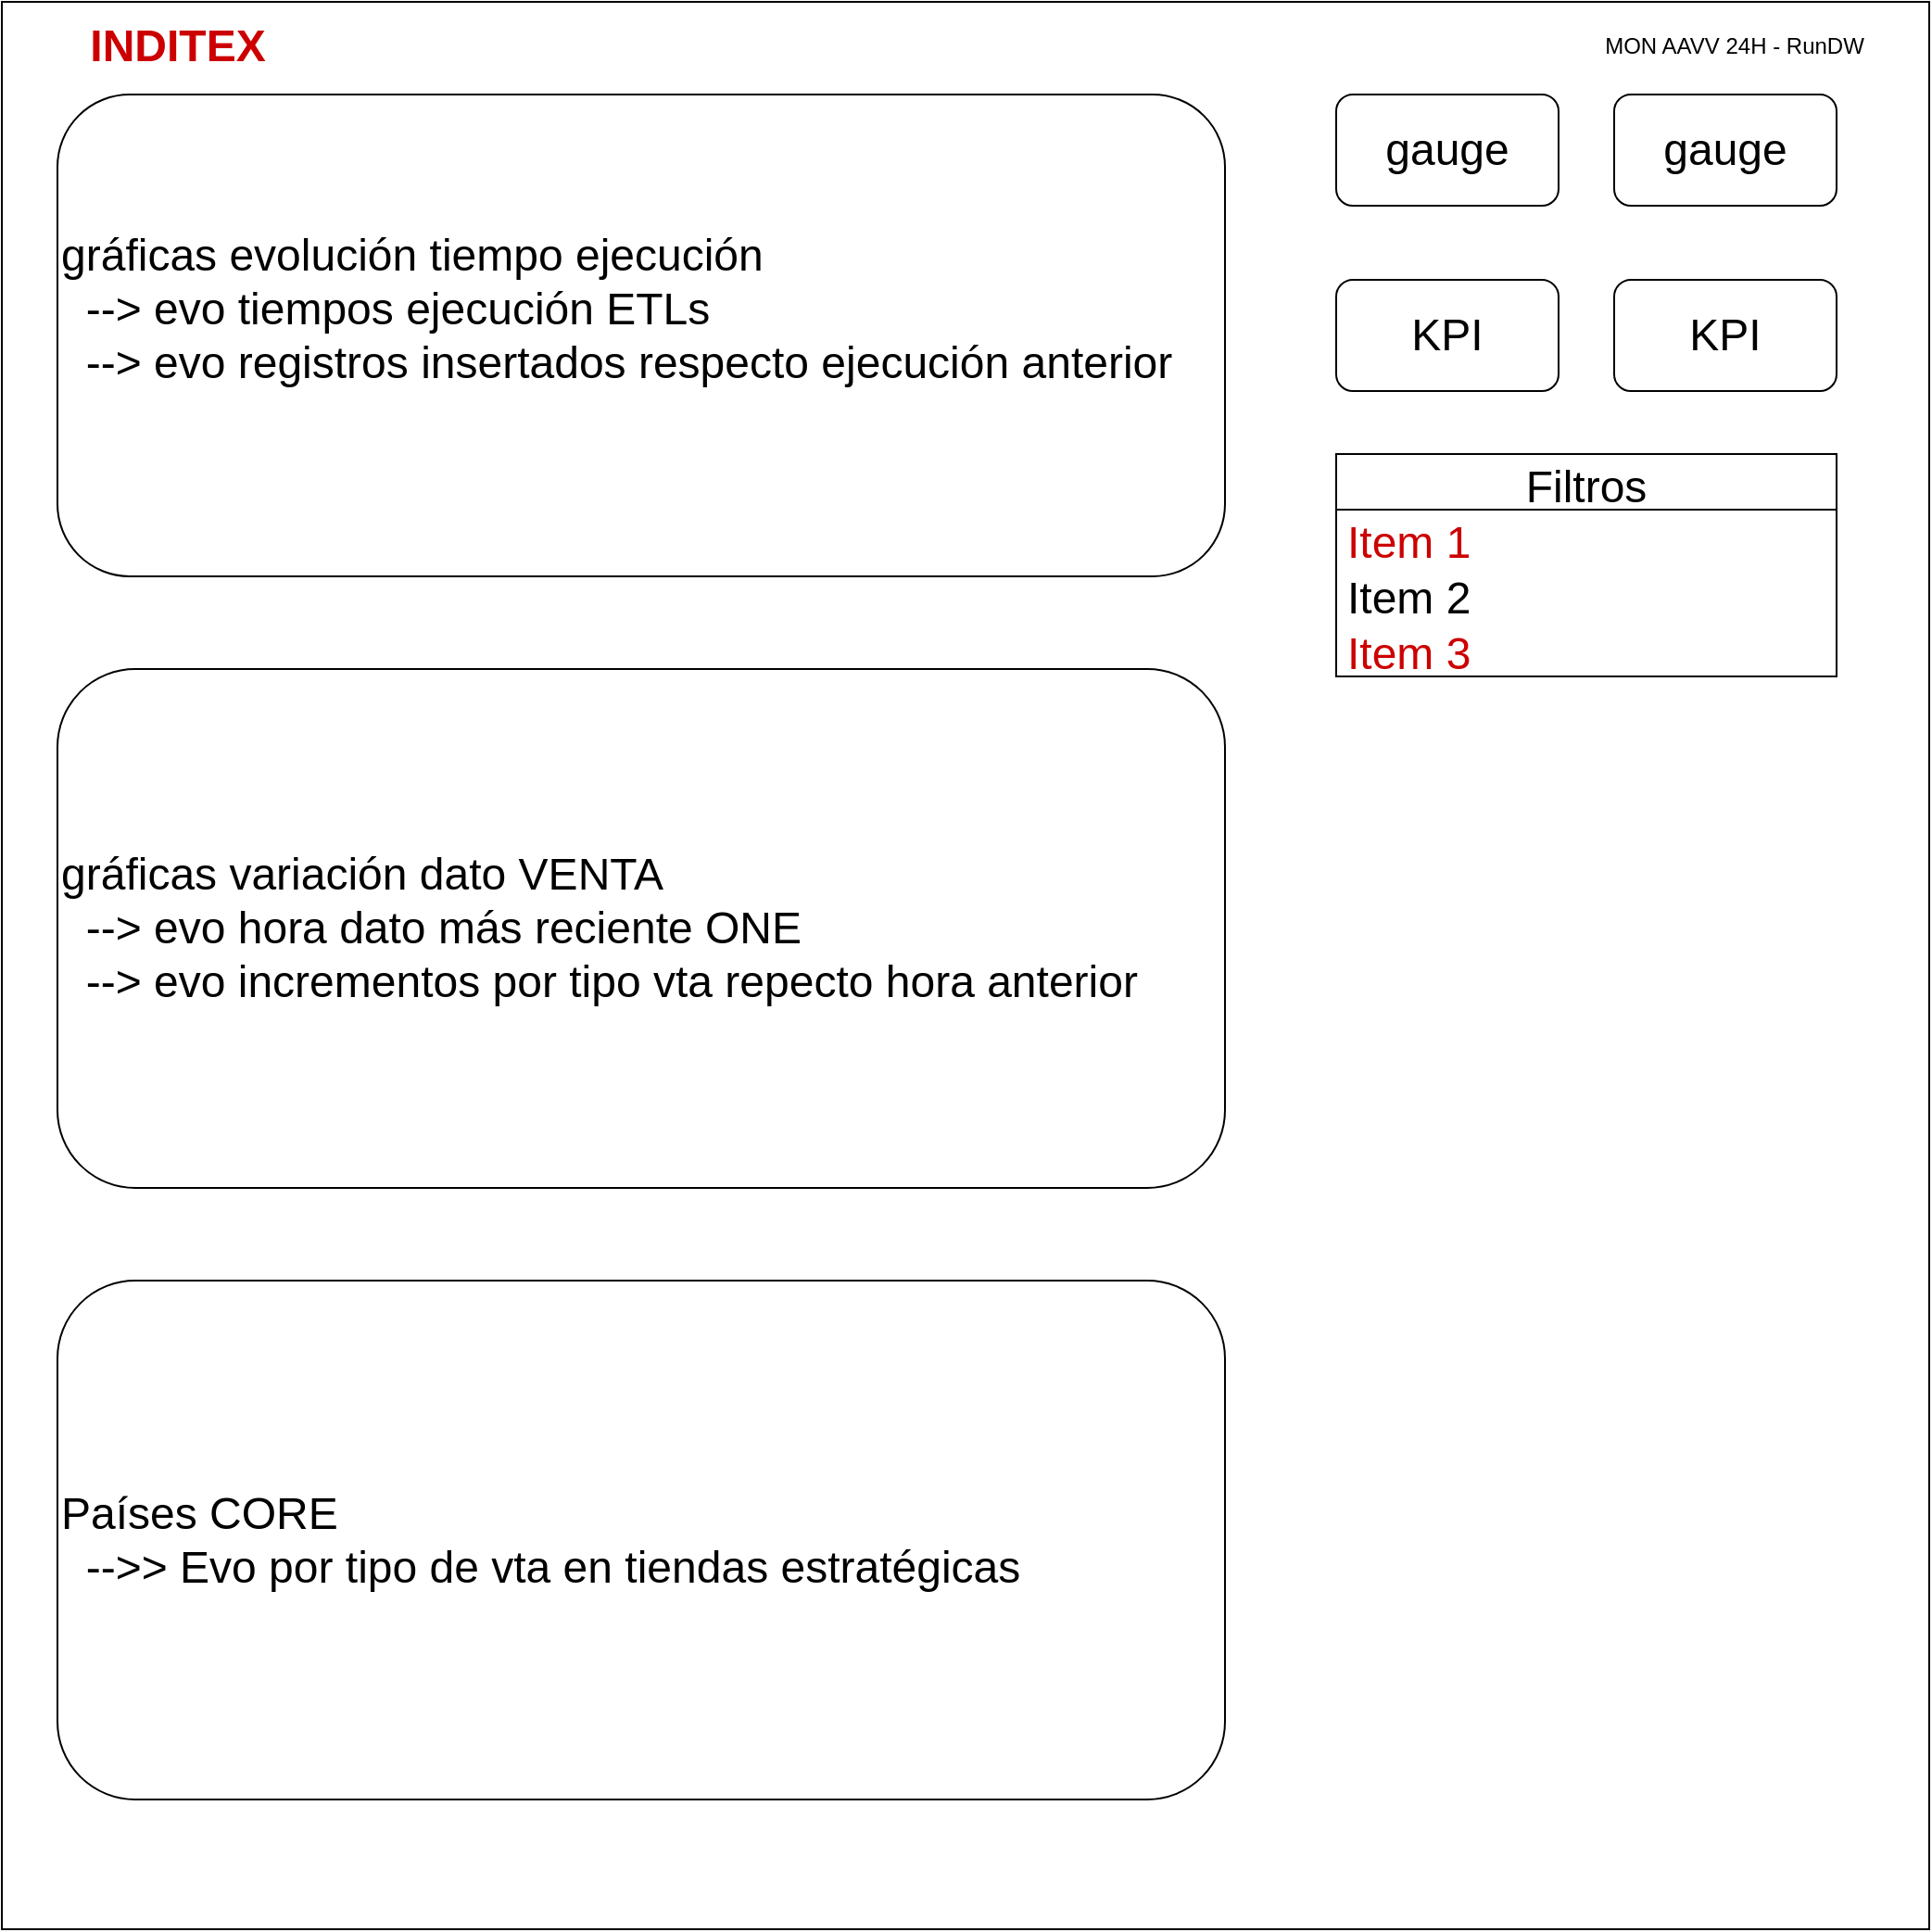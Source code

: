 <mxfile version="17.1.3" type="github">
  <diagram id="LJ3lU3-_otBDvy5FKb0J" name="Page-1">
    <mxGraphModel dx="2347" dy="1352" grid="1" gridSize="10" guides="1" tooltips="1" connect="1" arrows="1" fold="1" page="1" pageScale="1" pageWidth="1169" pageHeight="827" math="0" shadow="0">
      <root>
        <mxCell id="0" />
        <mxCell id="1" parent="0" />
        <mxCell id="uS_sKdb5xaXnWw3Zl5GC-1" value="" style="whiteSpace=wrap;html=1;aspect=fixed;" parent="1" vertex="1">
          <mxGeometry x="80" y="50" width="1040" height="1040" as="geometry" />
        </mxCell>
        <mxCell id="uS_sKdb5xaXnWw3Zl5GC-2" value="MON AAVV 24H - RunDW" style="text;html=1;strokeColor=none;fillColor=none;align=center;verticalAlign=middle;whiteSpace=wrap;rounded=0;" parent="1" vertex="1">
          <mxGeometry x="940" y="59" width="150" height="30" as="geometry" />
        </mxCell>
        <mxCell id="uS_sKdb5xaXnWw3Zl5GC-3" value="INDITEX" style="text;html=1;align=center;verticalAlign=middle;whiteSpace=wrap;rounded=0;fontStyle=1;fontSize=24;fontColor=#CC0000;" parent="1" vertex="1">
          <mxGeometry x="100" y="59" width="150" height="30" as="geometry" />
        </mxCell>
        <mxCell id="uS_sKdb5xaXnWw3Zl5GC-6" value="gráficas evolución tiempo ejecución&lt;br&gt;&amp;nbsp; --&amp;gt; evo tiempos ejecución ETLs&lt;br&gt;&amp;nbsp; --&amp;gt; evo registros insertados respecto ejecución anterior&lt;br&gt;&lt;br&gt;" style="rounded=1;whiteSpace=wrap;html=1;fontSize=24;fontColor=#000000;align=left;" parent="1" vertex="1">
          <mxGeometry x="110" y="100" width="630" height="260" as="geometry" />
        </mxCell>
        <mxCell id="uS_sKdb5xaXnWw3Zl5GC-7" value="gráficas variación dato VENTA&lt;br&gt;&amp;nbsp; --&amp;gt; evo hora dato más reciente ONE&lt;br&gt;&amp;nbsp; --&amp;gt; evo incrementos por tipo vta repecto hora anterior&lt;br&gt;" style="rounded=1;whiteSpace=wrap;html=1;fontSize=24;fontColor=#000000;align=left;" parent="1" vertex="1">
          <mxGeometry x="110" y="410" width="630" height="280" as="geometry" />
        </mxCell>
        <mxCell id="uS_sKdb5xaXnWw3Zl5GC-8" value="Países CORE&lt;br&gt;&amp;nbsp; --&amp;gt;&amp;gt; Evo por tipo de vta en tiendas estratégicas&lt;br&gt;" style="rounded=1;whiteSpace=wrap;html=1;fontSize=24;fontColor=#000000;align=left;" parent="1" vertex="1">
          <mxGeometry x="110" y="740" width="630" height="280" as="geometry" />
        </mxCell>
        <mxCell id="uS_sKdb5xaXnWw3Zl5GC-9" value="gauge" style="rounded=1;whiteSpace=wrap;html=1;fontSize=24;fontColor=#000000;" parent="1" vertex="1">
          <mxGeometry x="800" y="100" width="120" height="60" as="geometry" />
        </mxCell>
        <mxCell id="uS_sKdb5xaXnWw3Zl5GC-10" value="KPI" style="rounded=1;whiteSpace=wrap;html=1;fontSize=24;fontColor=#000000;" parent="1" vertex="1">
          <mxGeometry x="950" y="200" width="120" height="60" as="geometry" />
        </mxCell>
        <mxCell id="uS_sKdb5xaXnWw3Zl5GC-11" value="gauge" style="rounded=1;whiteSpace=wrap;html=1;fontSize=24;fontColor=#000000;" parent="1" vertex="1">
          <mxGeometry x="950" y="100" width="120" height="60" as="geometry" />
        </mxCell>
        <mxCell id="uS_sKdb5xaXnWw3Zl5GC-12" value="KPI" style="rounded=1;whiteSpace=wrap;html=1;fontSize=24;fontColor=#000000;" parent="1" vertex="1">
          <mxGeometry x="800" y="200" width="120" height="60" as="geometry" />
        </mxCell>
        <mxCell id="uS_sKdb5xaXnWw3Zl5GC-15" value="Filtros" style="swimlane;fontStyle=0;childLayout=stackLayout;horizontal=1;startSize=30;horizontalStack=0;resizeParent=1;resizeParentMax=0;resizeLast=0;collapsible=1;marginBottom=0;fontSize=24;fontColor=#000000;" parent="1" vertex="1">
          <mxGeometry x="800" y="294" width="270" height="120" as="geometry" />
        </mxCell>
        <mxCell id="uS_sKdb5xaXnWw3Zl5GC-16" value="Item 1" style="text;strokeColor=none;fillColor=none;align=left;verticalAlign=middle;spacingLeft=4;spacingRight=4;overflow=hidden;points=[[0,0.5],[1,0.5]];portConstraint=eastwest;rotatable=0;fontSize=24;fontColor=#CC0000;" parent="uS_sKdb5xaXnWw3Zl5GC-15" vertex="1">
          <mxGeometry y="30" width="270" height="30" as="geometry" />
        </mxCell>
        <mxCell id="uS_sKdb5xaXnWw3Zl5GC-17" value="Item 2" style="text;strokeColor=none;fillColor=none;align=left;verticalAlign=middle;spacingLeft=4;spacingRight=4;overflow=hidden;points=[[0,0.5],[1,0.5]];portConstraint=eastwest;rotatable=0;fontSize=24;fontColor=#000000;" parent="uS_sKdb5xaXnWw3Zl5GC-15" vertex="1">
          <mxGeometry y="60" width="270" height="30" as="geometry" />
        </mxCell>
        <mxCell id="uS_sKdb5xaXnWw3Zl5GC-18" value="Item 3" style="text;strokeColor=none;fillColor=none;align=left;verticalAlign=middle;spacingLeft=4;spacingRight=4;overflow=hidden;points=[[0,0.5],[1,0.5]];portConstraint=eastwest;rotatable=0;fontSize=24;fontColor=#CC0000;" parent="uS_sKdb5xaXnWw3Zl5GC-15" vertex="1">
          <mxGeometry y="90" width="270" height="30" as="geometry" />
        </mxCell>
      </root>
    </mxGraphModel>
  </diagram>
</mxfile>
